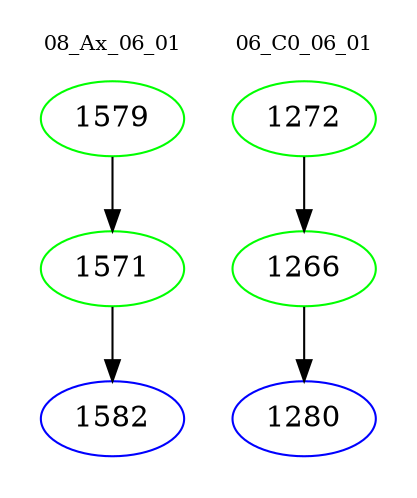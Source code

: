 digraph{
subgraph cluster_0 {
color = white
label = "08_Ax_06_01";
fontsize=10;
T0_1579 [label="1579", color="green"]
T0_1579 -> T0_1571 [color="black"]
T0_1571 [label="1571", color="green"]
T0_1571 -> T0_1582 [color="black"]
T0_1582 [label="1582", color="blue"]
}
subgraph cluster_1 {
color = white
label = "06_C0_06_01";
fontsize=10;
T1_1272 [label="1272", color="green"]
T1_1272 -> T1_1266 [color="black"]
T1_1266 [label="1266", color="green"]
T1_1266 -> T1_1280 [color="black"]
T1_1280 [label="1280", color="blue"]
}
}
